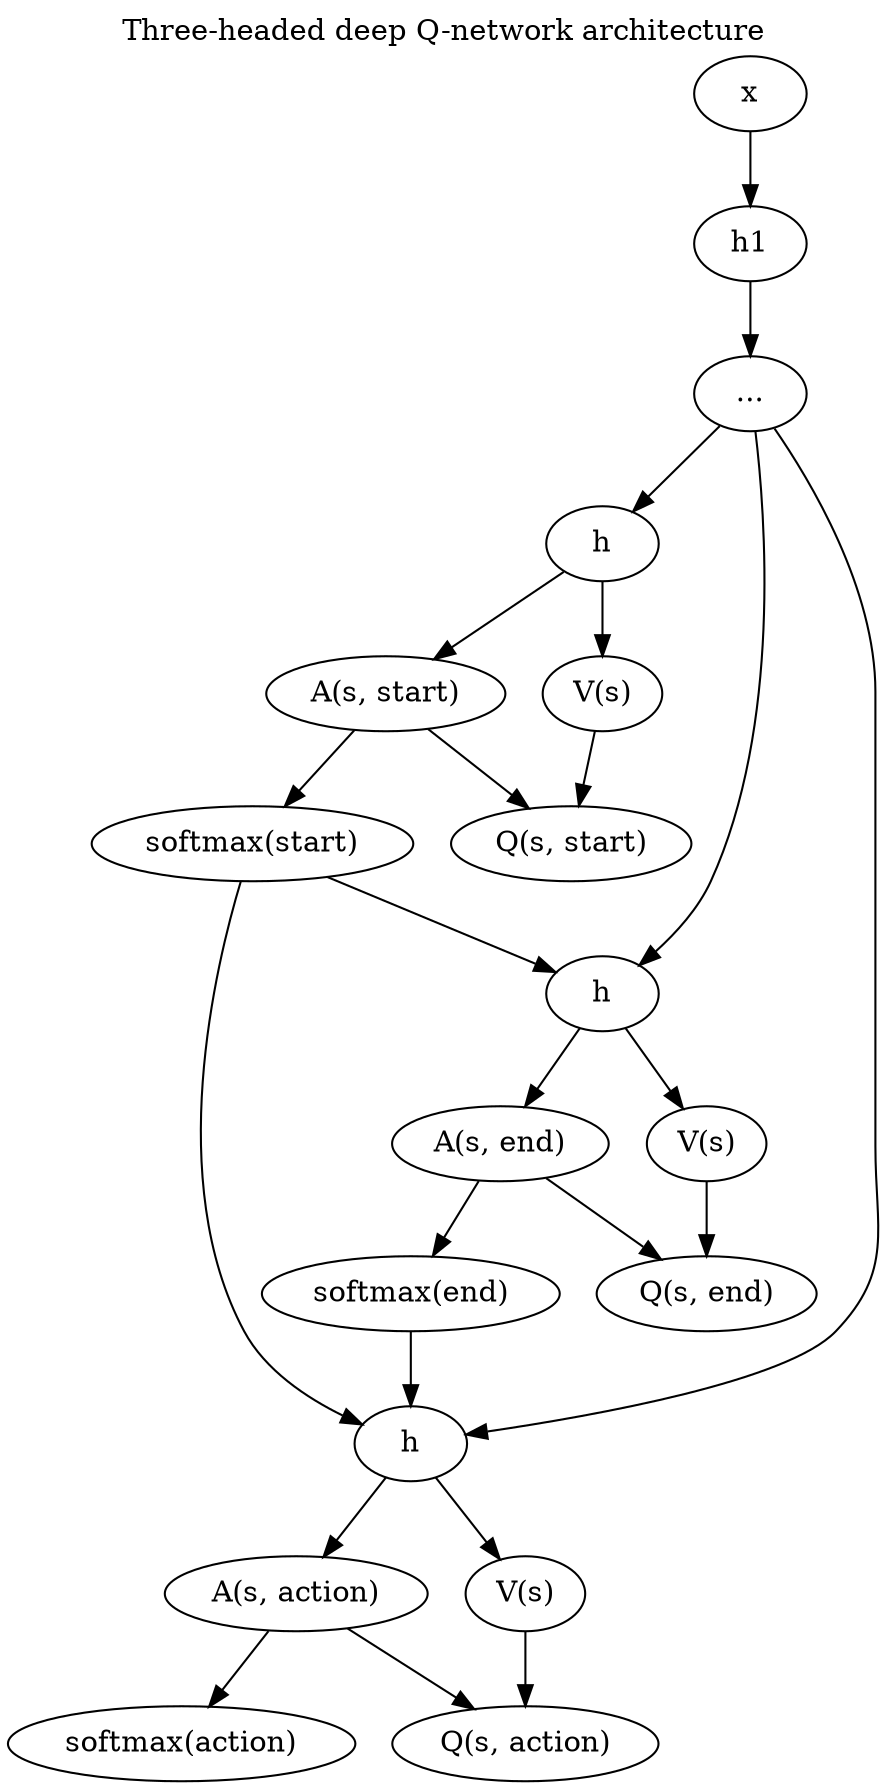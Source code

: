 digraph "ann_singlehead" { 
    // Label properies 
    label = "Three-headed deep Q-network architecture"
    labelloc = "top"
    
    // Make graph vertical 
    //rankdir = "LR"

    // Defining nodes
    input [label = "x"]
    hidden1 [label = "h1"]
    hidden2 [label = "..."]
    hidden_start [label = "h"]
    hidden_end [label = "h"]
    hidden_action [label = "h"]
    
    A_start [label = "A(s, start)"]
    V_start [label = "V(s)"]
    softmax_start [label = "softmax(start)"]
    Q_start [label = "Q(s, start)"]

    A_end [label = "A(s, end)"]
    V_end [label = "V(s)"]
    softmax_end [label = "softmax(end)"]
    Q_end [label = "Q(s, end)"]

    A_action [label = "A(s, action)"]
    V_action [label = "V(s)"]
    softmax_action [label = "softmax(action)"]
    Q_action [label = "Q(s, action)"]

    // Definition of connections
    input -> hidden1
    hidden1 -> hidden2 

    hidden2 -> hidden_start
    hidden_start -> A_start
    hidden_start -> V_start
    A_start -> softmax_start
    A_start -> Q_start
    V_start -> Q_start

    hidden2 -> hidden_end
    hidden_end -> A_end
    hidden_end -> V_end
    A_end -> softmax_end
    A_end -> Q_end
    V_end -> Q_end

    softmax_start -> hidden_end

    hidden2 -> hidden_action
    hidden_action -> A_action
    hidden_action -> V_action
    A_action -> softmax_action
    A_action -> Q_action
    V_action -> Q_action

    softmax_start -> hidden_action
    softmax_end -> hidden_action
}
